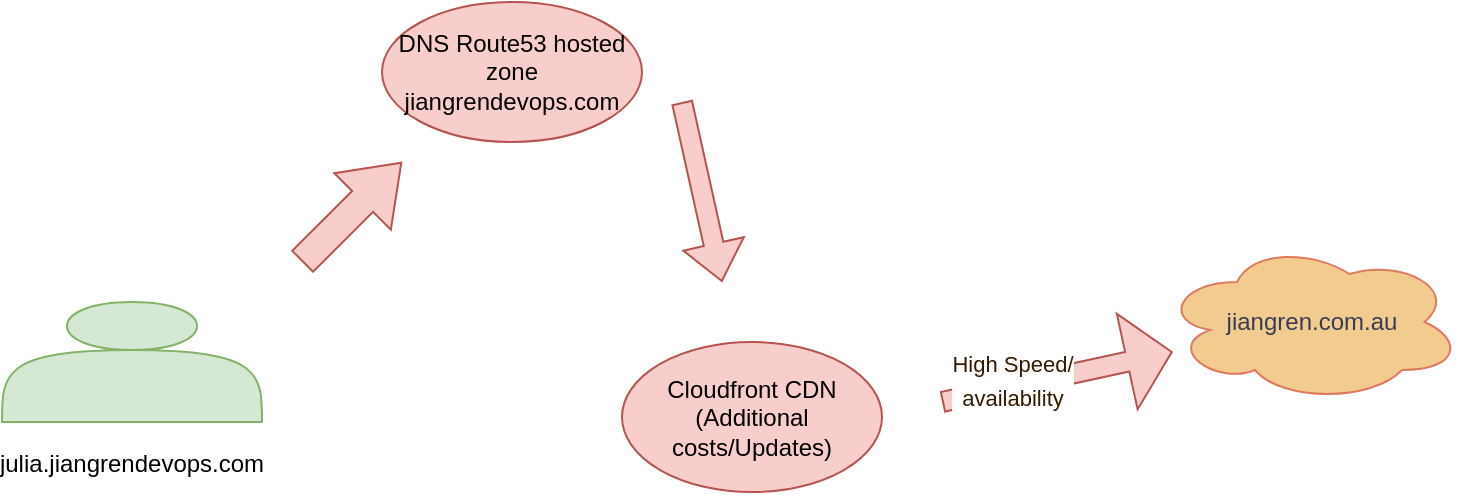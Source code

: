 <mxfile version="21.6.9" type="github">
  <diagram name="Page-1" id="6OGTc6pJBvb_cPCi14AY">
    <mxGraphModel dx="1575" dy="495" grid="1" gridSize="10" guides="1" tooltips="1" connect="1" arrows="1" fold="1" page="1" pageScale="1" pageWidth="827" pageHeight="1169" math="0" shadow="0">
      <root>
        <mxCell id="0" />
        <mxCell id="1" parent="0" />
        <mxCell id="bMYbAWSwQe_PAc0a7nWA-1" value="jiangren.com.au" style="ellipse;shape=cloud;whiteSpace=wrap;html=1;labelBackgroundColor=none;rounded=0;fillColor=#F2CC8F;strokeColor=#E07A5F;fontColor=#393C56;" vertex="1" parent="1">
          <mxGeometry x="580" y="250" width="150" height="80" as="geometry" />
        </mxCell>
        <mxCell id="bMYbAWSwQe_PAc0a7nWA-3" value="Cloudfront CDN&lt;br&gt;(Additional costs/Updates)" style="ellipse;whiteSpace=wrap;html=1;fillColor=#f8cecc;strokeColor=#b85450;direction=south;" vertex="1" parent="1">
          <mxGeometry x="310" y="300" width="130" height="75" as="geometry" />
        </mxCell>
        <mxCell id="bMYbAWSwQe_PAc0a7nWA-8" value="&lt;p style=&quot;line-height: 0%;&quot;&gt;&lt;font color=&quot;#331a00&quot;&gt;High Speed/&lt;/font&gt;&lt;/p&gt;&lt;font color=&quot;#331a00&quot;&gt;availability&lt;/font&gt;" style="shape=flexArrow;endArrow=classic;html=1;rounded=0;fillColor=#f8cecc;strokeColor=#b85450;endWidth=37.895;endSize=7.263;exitX=0;exitY=0;exitDx=0;exitDy=0;" edge="1" parent="1" target="bMYbAWSwQe_PAc0a7nWA-1">
          <mxGeometry x="-0.374" y="5" width="50" height="50" relative="1" as="geometry">
            <mxPoint x="469.998" y="329.996" as="sourcePoint" />
            <mxPoint x="568.91" y="308.94" as="targetPoint" />
            <mxPoint as="offset" />
          </mxGeometry>
        </mxCell>
        <mxCell id="bMYbAWSwQe_PAc0a7nWA-9" value="DNS Route53 hosted zone&lt;br&gt;jiangrendevops.com" style="ellipse;whiteSpace=wrap;html=1;fillColor=#f8cecc;strokeColor=#b85450;" vertex="1" parent="1">
          <mxGeometry x="190" y="130" width="130" height="70" as="geometry" />
        </mxCell>
        <mxCell id="bMYbAWSwQe_PAc0a7nWA-16" value="&lt;br&gt;&lt;br&gt;&lt;br&gt;&lt;br&gt;&lt;br&gt;&lt;br&gt;&lt;br&gt;julia.jiangrendevops.com" style="shape=actor;whiteSpace=wrap;html=1;fillColor=#d5e8d4;strokeColor=#82b366;" vertex="1" parent="1">
          <mxGeometry y="280" width="130" height="60" as="geometry" />
        </mxCell>
        <mxCell id="bMYbAWSwQe_PAc0a7nWA-21" value="" style="shape=flexArrow;endArrow=classic;html=1;rounded=0;endWidth=24.211;endSize=8.789;width=14.737;fillColor=#f8cecc;strokeColor=#b85450;" edge="1" parent="1">
          <mxGeometry width="50" height="50" relative="1" as="geometry">
            <mxPoint x="150" y="260" as="sourcePoint" />
            <mxPoint x="200" y="210" as="targetPoint" />
          </mxGeometry>
        </mxCell>
        <mxCell id="bMYbAWSwQe_PAc0a7nWA-22" value="" style="shape=flexArrow;endArrow=classic;html=1;rounded=0;fillColor=#f8cecc;strokeColor=#b85450;" edge="1" parent="1">
          <mxGeometry width="50" height="50" relative="1" as="geometry">
            <mxPoint x="340" y="180" as="sourcePoint" />
            <mxPoint x="360" y="270" as="targetPoint" />
          </mxGeometry>
        </mxCell>
      </root>
    </mxGraphModel>
  </diagram>
</mxfile>
